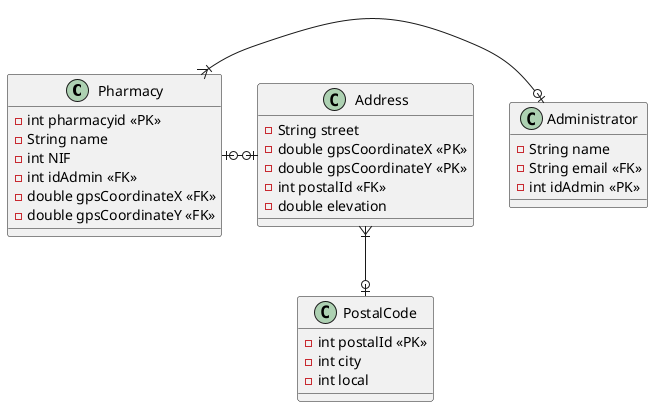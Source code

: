 @startuml
'skinparam linetype polyline


class Pharmacy {
    -int pharmacyid «PK»
    -String name
    -int NIF
    -int idAdmin «FK»
    -double gpsCoordinateX «FK»
    -double gpsCoordinateY «FK»
}

class Address {
    -String street
    -double gpsCoordinateX «PK»
    -double gpsCoordinateY «PK»
    -int postalId «FK»
    -double elevation
}


class PostalCode {
    -int postalId «PK»
    -int city
    -int local
}

class Administrator {
    -String name
    -String email «FK»
    -int idAdmin «PK»
}

Pharmacy }|-o| Administrator
Pharmacy |o-o| Address

Address }|--o| PostalCode




@enduml